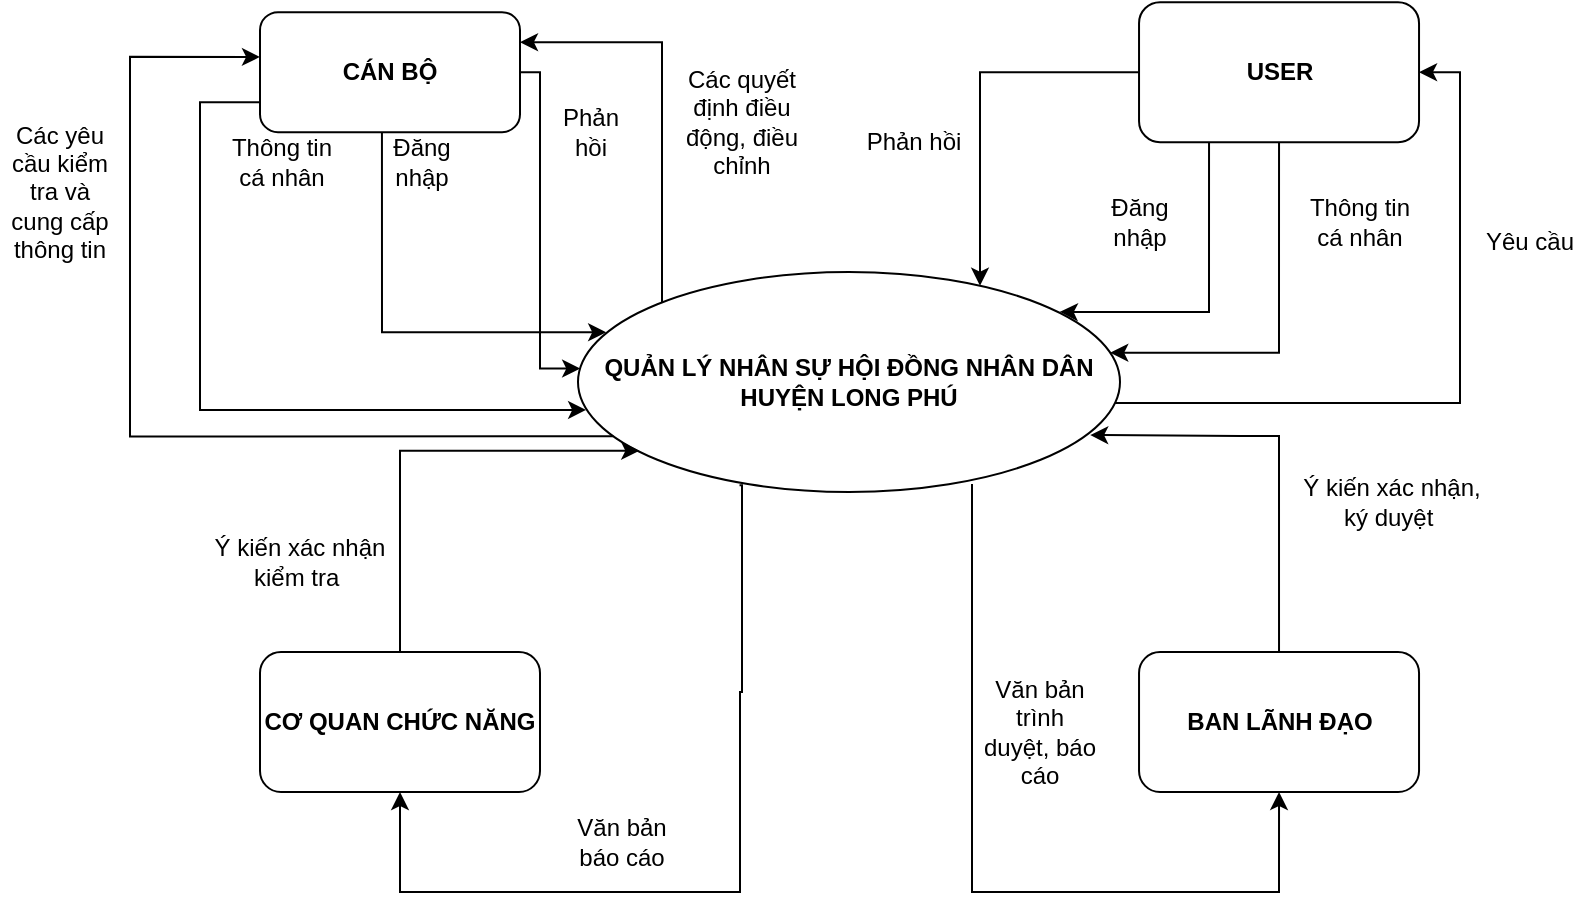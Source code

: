 <mxfile version="24.0.7" type="device">
  <diagram name="Trang-1" id="4VVFkoiQayRgxJgFLG9E">
    <mxGraphModel dx="1458" dy="601" grid="0" gridSize="10" guides="1" tooltips="1" connect="1" arrows="1" fold="1" page="1" pageScale="1" pageWidth="827" pageHeight="1169" math="0" shadow="0">
      <root>
        <mxCell id="0" />
        <mxCell id="1" parent="0" />
        <mxCell id="tiXPWz9bfSZyENW0J6Ts-1" value="QUẢN LÝ NHÂN SỰ HỘI ĐỒNG NHÂN DÂN HUYỆN LONG PHÚ" style="ellipse;whiteSpace=wrap;html=1;fontStyle=1" vertex="1" parent="1">
          <mxGeometry x="298" y="200" width="271" height="110" as="geometry" />
        </mxCell>
        <mxCell id="tiXPWz9bfSZyENW0J6Ts-2" value="CƠ QUAN CHỨC NĂNG" style="rounded=1;whiteSpace=wrap;html=1;fontStyle=1" vertex="1" parent="1">
          <mxGeometry x="139" y="390" width="140" height="70" as="geometry" />
        </mxCell>
        <mxCell id="tiXPWz9bfSZyENW0J6Ts-3" value="CÁN BỘ" style="rounded=1;whiteSpace=wrap;html=1;fontStyle=1" vertex="1" parent="1">
          <mxGeometry x="139" y="70.07" width="130" height="60" as="geometry" />
        </mxCell>
        <mxCell id="tiXPWz9bfSZyENW0J6Ts-4" value="USER" style="rounded=1;whiteSpace=wrap;html=1;fontStyle=1" vertex="1" parent="1">
          <mxGeometry x="578.52" y="65.07" width="140" height="70" as="geometry" />
        </mxCell>
        <mxCell id="tiXPWz9bfSZyENW0J6Ts-5" value="" style="endArrow=classic;html=1;rounded=0;exitX=0.469;exitY=1;exitDx=0;exitDy=0;exitPerimeter=0;edgeStyle=orthogonalEdgeStyle;entryX=0.052;entryY=0.274;entryDx=0;entryDy=0;entryPerimeter=0;" edge="1" parent="1" source="tiXPWz9bfSZyENW0J6Ts-3" target="tiXPWz9bfSZyENW0J6Ts-1">
          <mxGeometry width="50" height="50" relative="1" as="geometry">
            <mxPoint x="480.5" y="200.07" as="sourcePoint" />
            <mxPoint x="239" y="230" as="targetPoint" />
            <Array as="points">
              <mxPoint x="200" y="230" />
            </Array>
          </mxGeometry>
        </mxCell>
        <mxCell id="tiXPWz9bfSZyENW0J6Ts-7" value="" style="endArrow=classic;html=1;rounded=0;exitX=0;exitY=0.75;exitDx=0;exitDy=0;edgeStyle=orthogonalEdgeStyle;entryX=0.015;entryY=0.627;entryDx=0;entryDy=0;entryPerimeter=0;" edge="1" parent="1" source="tiXPWz9bfSZyENW0J6Ts-3" target="tiXPWz9bfSZyENW0J6Ts-1">
          <mxGeometry width="50" height="50" relative="1" as="geometry">
            <mxPoint x="91" y="142.07" as="sourcePoint" />
            <mxPoint x="299" y="269" as="targetPoint" />
            <Array as="points">
              <mxPoint x="109" y="115" />
              <mxPoint x="109" y="269" />
            </Array>
          </mxGeometry>
        </mxCell>
        <mxCell id="tiXPWz9bfSZyENW0J6Ts-8" value="" style="endArrow=classic;html=1;rounded=0;edgeStyle=orthogonalEdgeStyle;exitX=1;exitY=0.5;exitDx=0;exitDy=0;entryX=0.004;entryY=0.439;entryDx=0;entryDy=0;entryPerimeter=0;" edge="1" parent="1" source="tiXPWz9bfSZyENW0J6Ts-3" target="tiXPWz9bfSZyENW0J6Ts-1">
          <mxGeometry width="50" height="50" relative="1" as="geometry">
            <mxPoint x="270" y="110.07" as="sourcePoint" />
            <mxPoint x="279" y="249.129" as="targetPoint" />
            <Array as="points">
              <mxPoint x="279" y="100" />
              <mxPoint x="279" y="248" />
            </Array>
          </mxGeometry>
        </mxCell>
        <mxCell id="tiXPWz9bfSZyENW0J6Ts-9" value="" style="endArrow=classic;html=1;rounded=0;entryX=0;entryY=0.373;entryDx=0;entryDy=0;entryPerimeter=0;exitX=0.065;exitY=0.747;exitDx=0;exitDy=0;exitPerimeter=0;edgeStyle=orthogonalEdgeStyle;" edge="1" parent="1" source="tiXPWz9bfSZyENW0J6Ts-1" target="tiXPWz9bfSZyENW0J6Ts-3">
          <mxGeometry width="50" height="50" relative="1" as="geometry">
            <mxPoint x="74.42" y="276.48" as="sourcePoint" />
            <mxPoint x="40" y="228.07" as="targetPoint" />
            <Array as="points">
              <mxPoint x="74" y="282" />
              <mxPoint x="74" y="92" />
            </Array>
          </mxGeometry>
        </mxCell>
        <mxCell id="tiXPWz9bfSZyENW0J6Ts-10" value="" style="endArrow=classic;html=1;rounded=0;entryX=1;entryY=0.25;entryDx=0;entryDy=0;edgeStyle=orthogonalEdgeStyle;" edge="1" parent="1" source="tiXPWz9bfSZyENW0J6Ts-1" target="tiXPWz9bfSZyENW0J6Ts-3">
          <mxGeometry width="50" height="50" relative="1" as="geometry">
            <mxPoint x="334.851" y="280.0" as="sourcePoint" />
            <mxPoint x="370" y="208.07" as="targetPoint" />
            <Array as="points">
              <mxPoint x="340" y="85" />
            </Array>
          </mxGeometry>
        </mxCell>
        <mxCell id="tiXPWz9bfSZyENW0J6Ts-11" value="Các yêu cầu kiểm tra và cung cấp thông tin" style="text;html=1;align=center;verticalAlign=middle;whiteSpace=wrap;rounded=0;" vertex="1" parent="1">
          <mxGeometry x="9" y="100.07" width="60" height="120" as="geometry" />
        </mxCell>
        <mxCell id="tiXPWz9bfSZyENW0J6Ts-14" value="Thông tin cá nhân" style="text;html=1;align=center;verticalAlign=middle;whiteSpace=wrap;rounded=0;" vertex="1" parent="1">
          <mxGeometry x="120" y="110.07" width="60" height="69.93" as="geometry" />
        </mxCell>
        <mxCell id="tiXPWz9bfSZyENW0J6Ts-15" value="Các quyết định điều động, điều chỉnh" style="text;html=1;align=center;verticalAlign=middle;whiteSpace=wrap;rounded=0;" vertex="1" parent="1">
          <mxGeometry x="350" y="65.07" width="60" height="120" as="geometry" />
        </mxCell>
        <mxCell id="tiXPWz9bfSZyENW0J6Ts-16" value="Ý kiến xác nhận kiểm tra&amp;nbsp;" style="text;html=1;align=center;verticalAlign=middle;whiteSpace=wrap;rounded=0;" vertex="1" parent="1">
          <mxGeometry x="109" y="320" width="100" height="50" as="geometry" />
        </mxCell>
        <mxCell id="tiXPWz9bfSZyENW0J6Ts-17" value="Văn bản báo cáo" style="text;html=1;align=center;verticalAlign=middle;whiteSpace=wrap;rounded=0;" vertex="1" parent="1">
          <mxGeometry x="290" y="460" width="60" height="50" as="geometry" />
        </mxCell>
        <mxCell id="tiXPWz9bfSZyENW0J6Ts-18" value="Yêu cầu" style="text;html=1;align=center;verticalAlign=middle;whiteSpace=wrap;rounded=0;" vertex="1" parent="1">
          <mxGeometry x="749" y="160" width="50" height="50" as="geometry" />
        </mxCell>
        <mxCell id="tiXPWz9bfSZyENW0J6Ts-19" value="Thông tin cá nhân" style="text;html=1;align=center;verticalAlign=middle;whiteSpace=wrap;rounded=0;" vertex="1" parent="1">
          <mxGeometry x="658.52" y="150.07" width="60" height="49.93" as="geometry" />
        </mxCell>
        <mxCell id="tiXPWz9bfSZyENW0J6Ts-20" value="Phản hồi" style="text;html=1;align=center;verticalAlign=middle;whiteSpace=wrap;rounded=0;" vertex="1" parent="1">
          <mxGeometry x="439" y="110" width="54" height="50" as="geometry" />
        </mxCell>
        <mxCell id="tiXPWz9bfSZyENW0J6Ts-21" value="Phản hồi" style="text;html=1;align=center;verticalAlign=middle;whiteSpace=wrap;rounded=0;" vertex="1" parent="1">
          <mxGeometry x="280" y="110.07" width="49" height="39.93" as="geometry" />
        </mxCell>
        <mxCell id="tiXPWz9bfSZyENW0J6Ts-22" value="Đăng nhập" style="text;html=1;align=center;verticalAlign=middle;whiteSpace=wrap;rounded=0;" vertex="1" parent="1">
          <mxGeometry x="190" y="120.07" width="60" height="49.93" as="geometry" />
        </mxCell>
        <mxCell id="tiXPWz9bfSZyENW0J6Ts-23" value="Đăng nhập" style="text;html=1;align=center;verticalAlign=middle;whiteSpace=wrap;rounded=0;" vertex="1" parent="1">
          <mxGeometry x="549" y="150" width="60" height="49.93" as="geometry" />
        </mxCell>
        <mxCell id="tiXPWz9bfSZyENW0J6Ts-24" value="" style="endArrow=classic;html=1;rounded=0;exitX=0.5;exitY=0;exitDx=0;exitDy=0;edgeStyle=orthogonalEdgeStyle;entryX=0.113;entryY=0.813;entryDx=0;entryDy=0;entryPerimeter=0;" edge="1" parent="1" source="tiXPWz9bfSZyENW0J6Ts-2" target="tiXPWz9bfSZyENW0J6Ts-1">
          <mxGeometry width="50" height="50" relative="1" as="geometry">
            <mxPoint x="329" y="480" as="sourcePoint" />
            <mxPoint x="239" y="290" as="targetPoint" />
            <Array as="points">
              <mxPoint x="209" y="289" />
            </Array>
          </mxGeometry>
        </mxCell>
        <mxCell id="tiXPWz9bfSZyENW0J6Ts-25" value="" style="endArrow=classic;html=1;rounded=0;edgeStyle=orthogonalEdgeStyle;exitX=0.298;exitY=0.969;exitDx=0;exitDy=0;exitPerimeter=0;" edge="1" parent="1" source="tiXPWz9bfSZyENW0J6Ts-1" target="tiXPWz9bfSZyENW0J6Ts-2">
          <mxGeometry width="50" height="50" relative="1" as="geometry">
            <mxPoint x="379.951" y="404.7" as="sourcePoint" />
            <mxPoint x="209" y="460" as="targetPoint" />
            <Array as="points">
              <mxPoint x="380" y="307" />
              <mxPoint x="380" y="410" />
              <mxPoint x="379" y="410" />
              <mxPoint x="379" y="510" />
              <mxPoint x="209" y="510" />
            </Array>
          </mxGeometry>
        </mxCell>
        <mxCell id="tiXPWz9bfSZyENW0J6Ts-32" value="BAN LÃNH ĐẠO" style="rounded=1;whiteSpace=wrap;html=1;fontStyle=1" vertex="1" parent="1">
          <mxGeometry x="578.52" y="390" width="140" height="70" as="geometry" />
        </mxCell>
        <mxCell id="tiXPWz9bfSZyENW0J6Ts-33" value="Ý kiến xác nhận, ký duyệt&amp;nbsp;" style="text;html=1;align=center;verticalAlign=middle;whiteSpace=wrap;rounded=0;" vertex="1" parent="1">
          <mxGeometry x="654.52" y="290" width="100" height="50" as="geometry" />
        </mxCell>
        <mxCell id="tiXPWz9bfSZyENW0J6Ts-34" value="Văn bản trình duyệt, báo cáo" style="text;html=1;align=center;verticalAlign=middle;whiteSpace=wrap;rounded=0;" vertex="1" parent="1">
          <mxGeometry x="499" y="370" width="60" height="120" as="geometry" />
        </mxCell>
        <mxCell id="tiXPWz9bfSZyENW0J6Ts-35" value="" style="endArrow=classic;html=1;rounded=0;entryX=0.5;entryY=1;entryDx=0;entryDy=0;edgeStyle=orthogonalEdgeStyle;" edge="1" parent="1" target="tiXPWz9bfSZyENW0J6Ts-32">
          <mxGeometry width="50" height="50" relative="1" as="geometry">
            <mxPoint x="495" y="306" as="sourcePoint" />
            <mxPoint x="549" y="380" as="targetPoint" />
            <Array as="points">
              <mxPoint x="495" y="510" />
              <mxPoint x="649" y="510" />
            </Array>
          </mxGeometry>
        </mxCell>
        <mxCell id="tiXPWz9bfSZyENW0J6Ts-36" value="" style="endArrow=classic;html=1;rounded=0;entryX=0.945;entryY=0.741;entryDx=0;entryDy=0;entryPerimeter=0;exitX=0.5;exitY=0;exitDx=0;exitDy=0;edgeStyle=orthogonalEdgeStyle;" edge="1" parent="1" source="tiXPWz9bfSZyENW0J6Ts-32" target="tiXPWz9bfSZyENW0J6Ts-1">
          <mxGeometry width="50" height="50" relative="1" as="geometry">
            <mxPoint x="389" y="330" as="sourcePoint" />
            <mxPoint x="439" y="280" as="targetPoint" />
            <Array as="points">
              <mxPoint x="649" y="282" />
              <mxPoint x="629" y="282" />
            </Array>
          </mxGeometry>
        </mxCell>
        <mxCell id="tiXPWz9bfSZyENW0J6Ts-37" value="" style="endArrow=classic;html=1;rounded=0;exitX=0;exitY=0.5;exitDx=0;exitDy=0;edgeStyle=orthogonalEdgeStyle;" edge="1" parent="1" source="tiXPWz9bfSZyENW0J6Ts-4" target="tiXPWz9bfSZyENW0J6Ts-1">
          <mxGeometry width="50" height="50" relative="1" as="geometry">
            <mxPoint x="529" y="85" as="sourcePoint" />
            <mxPoint x="549" y="85.07" as="targetPoint" />
            <Array as="points">
              <mxPoint x="499" y="100" />
            </Array>
          </mxGeometry>
        </mxCell>
        <mxCell id="tiXPWz9bfSZyENW0J6Ts-38" value="" style="endArrow=classic;html=1;rounded=0;exitX=0.5;exitY=1;exitDx=0;exitDy=0;entryX=0.982;entryY=0.367;entryDx=0;entryDy=0;entryPerimeter=0;edgeStyle=orthogonalEdgeStyle;" edge="1" parent="1" source="tiXPWz9bfSZyENW0J6Ts-4" target="tiXPWz9bfSZyENW0J6Ts-1">
          <mxGeometry width="50" height="50" relative="1" as="geometry">
            <mxPoint x="519" y="150.07" as="sourcePoint" />
            <mxPoint x="569" y="100.07" as="targetPoint" />
            <Array as="points">
              <mxPoint x="649" y="240" />
            </Array>
          </mxGeometry>
        </mxCell>
        <mxCell id="tiXPWz9bfSZyENW0J6Ts-39" value="" style="endArrow=classic;html=1;rounded=0;exitX=0.25;exitY=1;exitDx=0;exitDy=0;entryX=0.889;entryY=0.181;entryDx=0;entryDy=0;entryPerimeter=0;edgeStyle=orthogonalEdgeStyle;" edge="1" parent="1" source="tiXPWz9bfSZyENW0J6Ts-4" target="tiXPWz9bfSZyENW0J6Ts-1">
          <mxGeometry width="50" height="50" relative="1" as="geometry">
            <mxPoint x="449" y="110.07" as="sourcePoint" />
            <mxPoint x="499" y="60.07" as="targetPoint" />
            <Array as="points">
              <mxPoint x="613" y="220" />
              <mxPoint x="543" y="220" />
            </Array>
          </mxGeometry>
        </mxCell>
        <mxCell id="tiXPWz9bfSZyENW0J6Ts-40" value="" style="endArrow=classic;html=1;rounded=0;entryX=1;entryY=0.5;entryDx=0;entryDy=0;exitX=0.991;exitY=0.595;exitDx=0;exitDy=0;exitPerimeter=0;edgeStyle=orthogonalEdgeStyle;" edge="1" parent="1" source="tiXPWz9bfSZyENW0J6Ts-1" target="tiXPWz9bfSZyENW0J6Ts-4">
          <mxGeometry width="50" height="50" relative="1" as="geometry">
            <mxPoint x="678.52" y="220.07" as="sourcePoint" />
            <mxPoint x="728.52" y="170.07" as="targetPoint" />
            <Array as="points">
              <mxPoint x="739" y="266" />
              <mxPoint x="739" y="100" />
            </Array>
          </mxGeometry>
        </mxCell>
      </root>
    </mxGraphModel>
  </diagram>
</mxfile>
